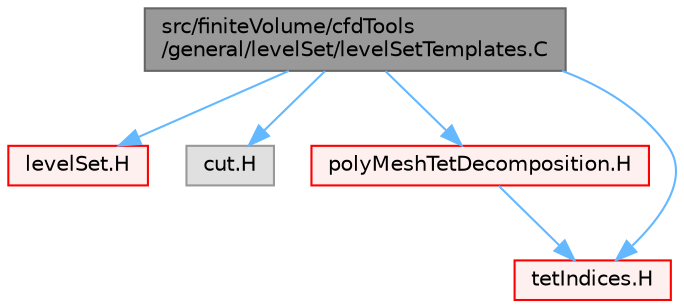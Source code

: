 digraph "src/finiteVolume/cfdTools/general/levelSet/levelSetTemplates.C"
{
 // LATEX_PDF_SIZE
  bgcolor="transparent";
  edge [fontname=Helvetica,fontsize=10,labelfontname=Helvetica,labelfontsize=10];
  node [fontname=Helvetica,fontsize=10,shape=box,height=0.2,width=0.4];
  Node1 [id="Node000001",label="src/finiteVolume/cfdTools\l/general/levelSet/levelSetTemplates.C",height=0.2,width=0.4,color="gray40", fillcolor="grey60", style="filled", fontcolor="black",tooltip=" "];
  Node1 -> Node2 [id="edge1_Node000001_Node000002",color="steelblue1",style="solid",tooltip=" "];
  Node2 [id="Node000002",label="levelSet.H",height=0.2,width=0.4,color="red", fillcolor="#FFF0F0", style="filled",URL="$levelSet_8H.html",tooltip=" "];
  Node1 -> Node348 [id="edge2_Node000001_Node000348",color="steelblue1",style="solid",tooltip=" "];
  Node348 [id="Node000348",label="cut.H",height=0.2,width=0.4,color="grey60", fillcolor="#E0E0E0", style="filled",tooltip=" "];
  Node1 -> Node349 [id="edge3_Node000001_Node000349",color="steelblue1",style="solid",tooltip=" "];
  Node349 [id="Node000349",label="polyMeshTetDecomposition.H",height=0.2,width=0.4,color="red", fillcolor="#FFF0F0", style="filled",URL="$polyMeshTetDecomposition_8H.html",tooltip=" "];
  Node349 -> Node364 [id="edge4_Node000349_Node000364",color="steelblue1",style="solid",tooltip=" "];
  Node364 [id="Node000364",label="tetIndices.H",height=0.2,width=0.4,color="red", fillcolor="#FFF0F0", style="filled",URL="$tetIndices_8H.html",tooltip=" "];
  Node1 -> Node364 [id="edge5_Node000001_Node000364",color="steelblue1",style="solid",tooltip=" "];
}
